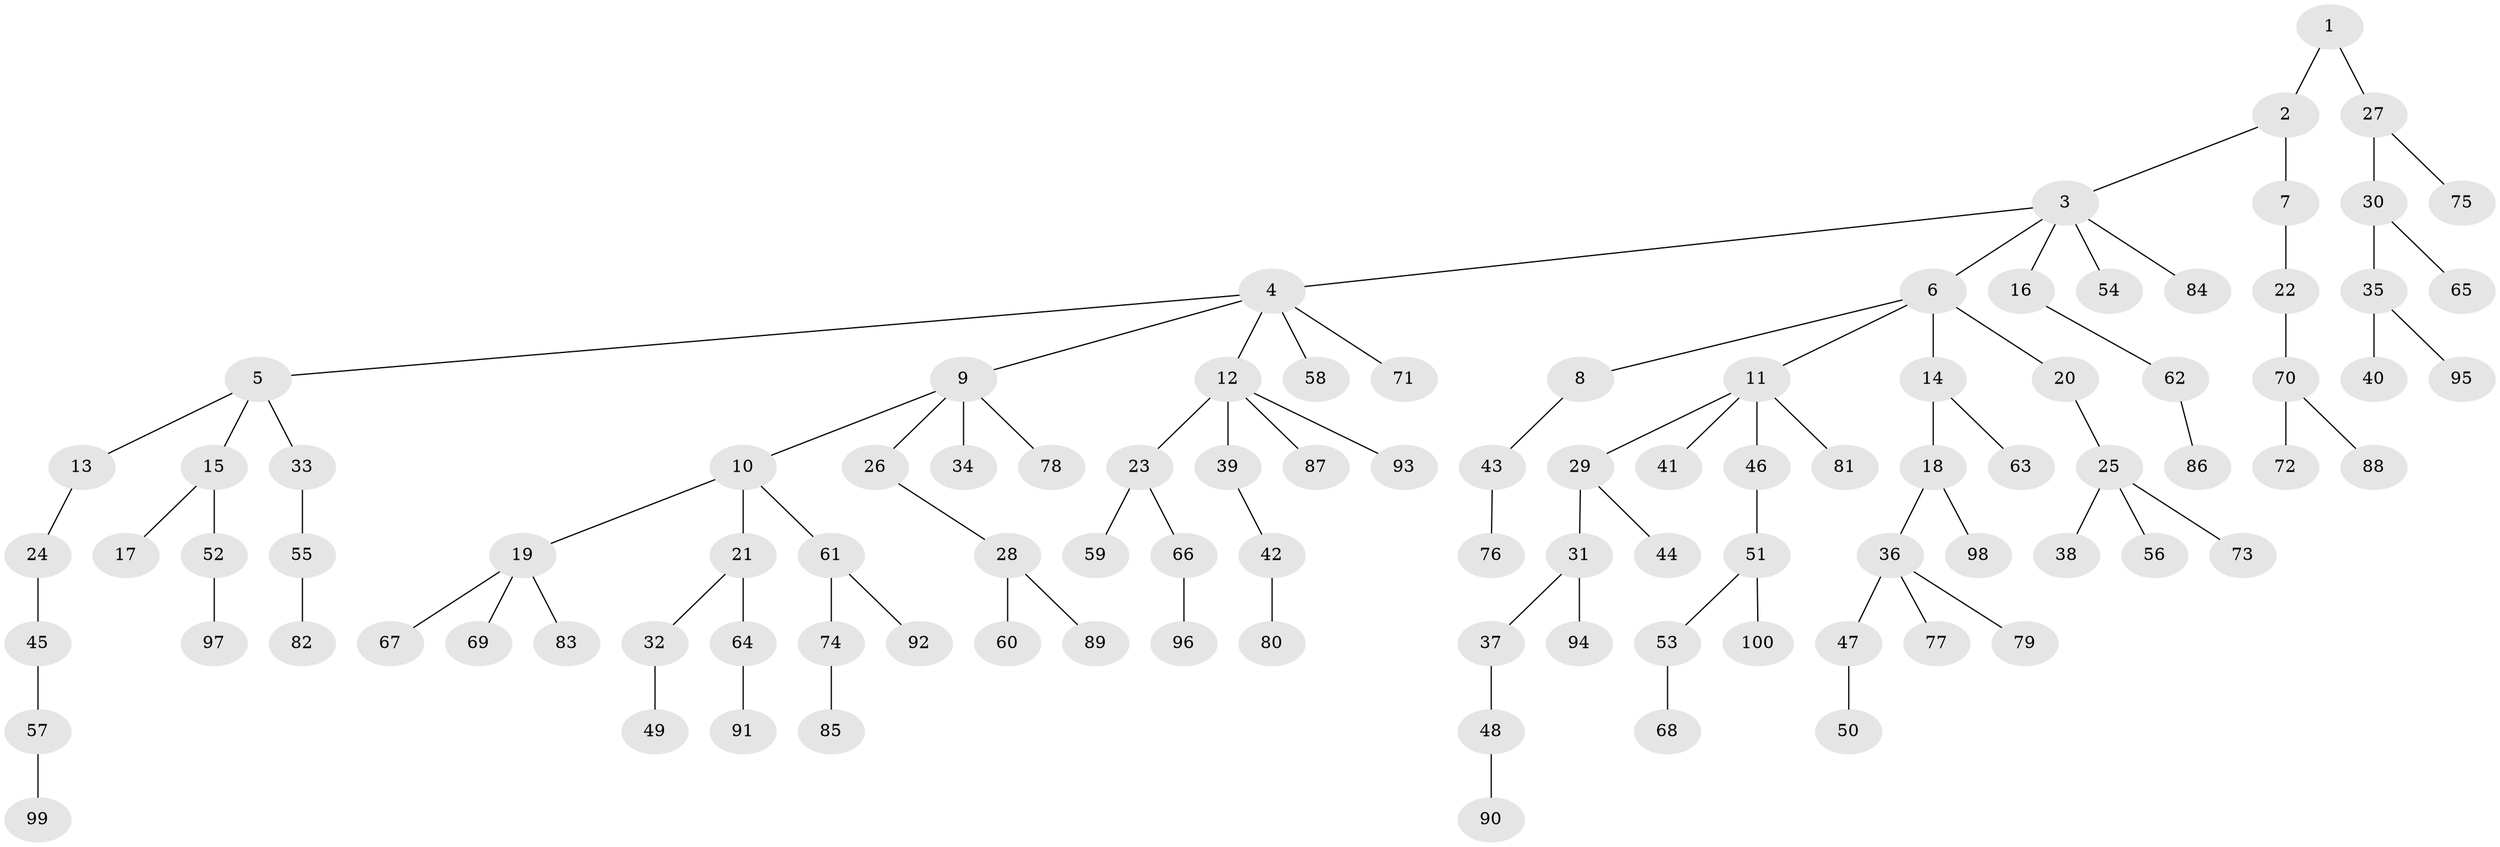 // Generated by graph-tools (version 1.1) at 2025/11/02/21/25 10:11:10]
// undirected, 100 vertices, 99 edges
graph export_dot {
graph [start="1"]
  node [color=gray90,style=filled];
  1;
  2;
  3;
  4;
  5;
  6;
  7;
  8;
  9;
  10;
  11;
  12;
  13;
  14;
  15;
  16;
  17;
  18;
  19;
  20;
  21;
  22;
  23;
  24;
  25;
  26;
  27;
  28;
  29;
  30;
  31;
  32;
  33;
  34;
  35;
  36;
  37;
  38;
  39;
  40;
  41;
  42;
  43;
  44;
  45;
  46;
  47;
  48;
  49;
  50;
  51;
  52;
  53;
  54;
  55;
  56;
  57;
  58;
  59;
  60;
  61;
  62;
  63;
  64;
  65;
  66;
  67;
  68;
  69;
  70;
  71;
  72;
  73;
  74;
  75;
  76;
  77;
  78;
  79;
  80;
  81;
  82;
  83;
  84;
  85;
  86;
  87;
  88;
  89;
  90;
  91;
  92;
  93;
  94;
  95;
  96;
  97;
  98;
  99;
  100;
  1 -- 2;
  1 -- 27;
  2 -- 3;
  2 -- 7;
  3 -- 4;
  3 -- 6;
  3 -- 16;
  3 -- 54;
  3 -- 84;
  4 -- 5;
  4 -- 9;
  4 -- 12;
  4 -- 58;
  4 -- 71;
  5 -- 13;
  5 -- 15;
  5 -- 33;
  6 -- 8;
  6 -- 11;
  6 -- 14;
  6 -- 20;
  7 -- 22;
  8 -- 43;
  9 -- 10;
  9 -- 26;
  9 -- 34;
  9 -- 78;
  10 -- 19;
  10 -- 21;
  10 -- 61;
  11 -- 29;
  11 -- 41;
  11 -- 46;
  11 -- 81;
  12 -- 23;
  12 -- 39;
  12 -- 87;
  12 -- 93;
  13 -- 24;
  14 -- 18;
  14 -- 63;
  15 -- 17;
  15 -- 52;
  16 -- 62;
  18 -- 36;
  18 -- 98;
  19 -- 67;
  19 -- 69;
  19 -- 83;
  20 -- 25;
  21 -- 32;
  21 -- 64;
  22 -- 70;
  23 -- 59;
  23 -- 66;
  24 -- 45;
  25 -- 38;
  25 -- 56;
  25 -- 73;
  26 -- 28;
  27 -- 30;
  27 -- 75;
  28 -- 60;
  28 -- 89;
  29 -- 31;
  29 -- 44;
  30 -- 35;
  30 -- 65;
  31 -- 37;
  31 -- 94;
  32 -- 49;
  33 -- 55;
  35 -- 40;
  35 -- 95;
  36 -- 47;
  36 -- 77;
  36 -- 79;
  37 -- 48;
  39 -- 42;
  42 -- 80;
  43 -- 76;
  45 -- 57;
  46 -- 51;
  47 -- 50;
  48 -- 90;
  51 -- 53;
  51 -- 100;
  52 -- 97;
  53 -- 68;
  55 -- 82;
  57 -- 99;
  61 -- 74;
  61 -- 92;
  62 -- 86;
  64 -- 91;
  66 -- 96;
  70 -- 72;
  70 -- 88;
  74 -- 85;
}
